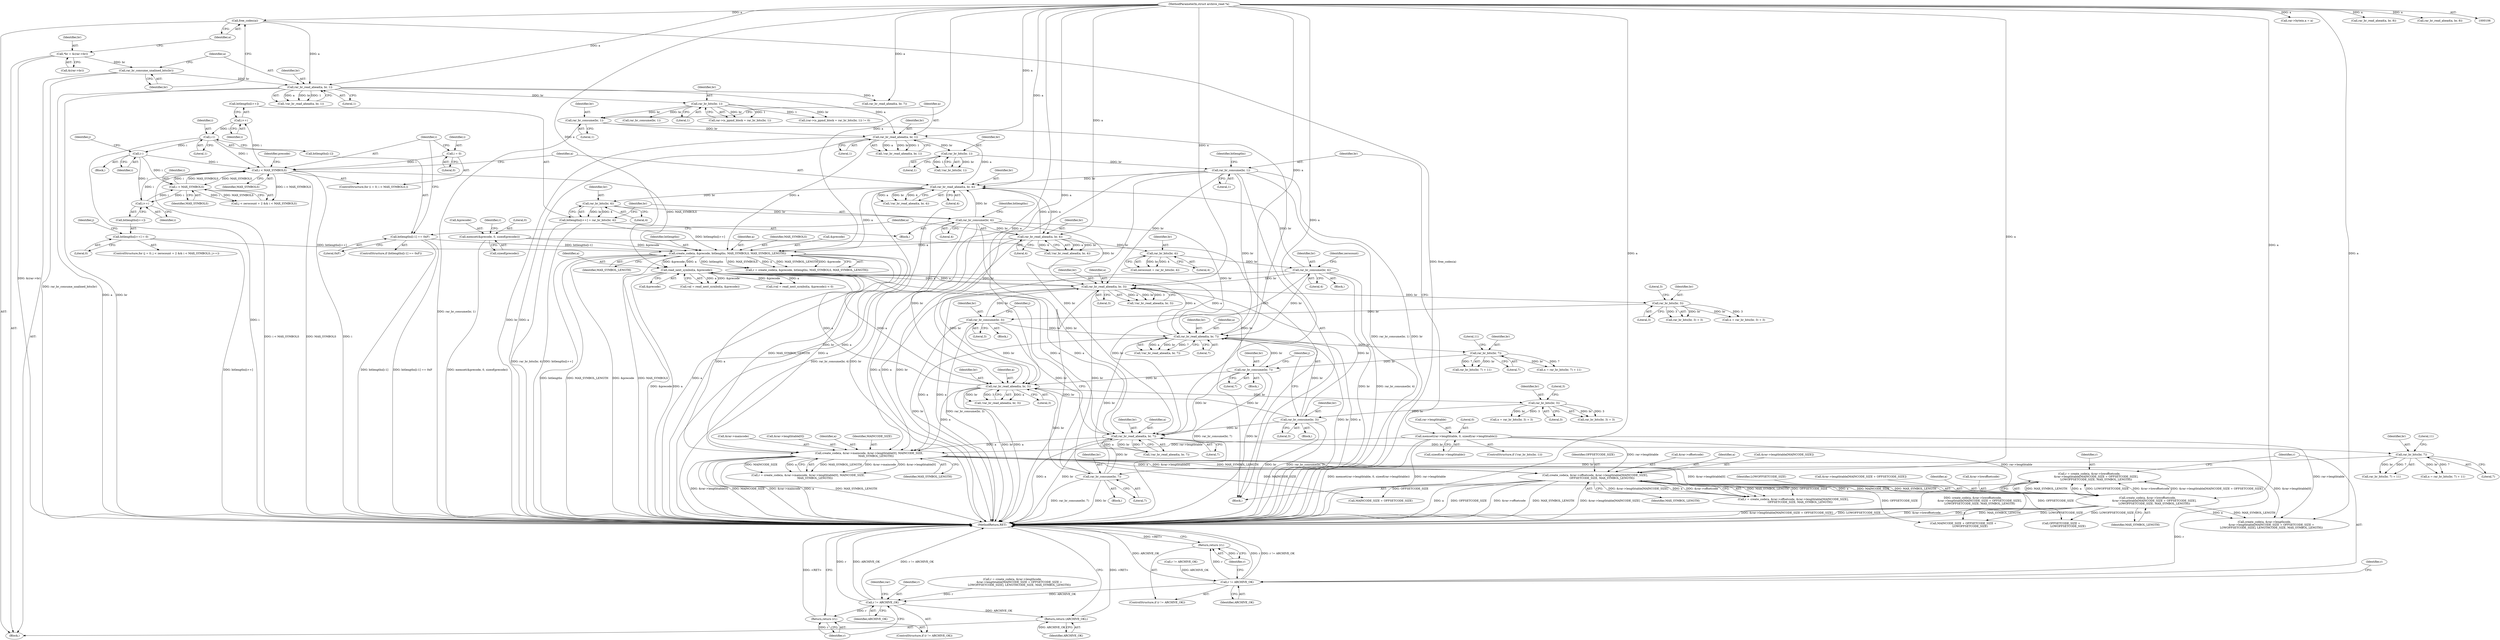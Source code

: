 digraph "0_libarchive_021efa522ad729ff0f5806c4ce53e4a6cc1daa31@API" {
"1000854" [label="(Call,r = create_code(a, &rar->lowoffsetcode,\n                &rar->lengthtable[MAINCODE_SIZE + OFFSETCODE_SIZE],\n                LOWOFFSETCODE_SIZE, MAX_SYMBOL_LENGTH))"];
"1000856" [label="(Call,create_code(a, &rar->lowoffsetcode,\n                &rar->lengthtable[MAINCODE_SIZE + OFFSETCODE_SIZE],\n                LOWOFFSETCODE_SIZE, MAX_SYMBOL_LENGTH))"];
"1000834" [label="(Call,create_code(a, &rar->offsetcode, &rar->lengthtable[MAINCODE_SIZE],\n                OFFSETCODE_SIZE, MAX_SYMBOL_LENGTH))"];
"1000812" [label="(Call,create_code(a, &rar->maincode, &rar->lengthtable[0], MAINCODE_SIZE,\n                MAX_SYMBOL_LENGTH))"];
"1000532" [label="(Call,create_code(a, &precode, bitlengths, MAX_SYMBOLS, MAX_SYMBOL_LENGTH))"];
"1000485" [label="(Call,rar_br_read_ahead(a, br, 4))"];
"1000458" [label="(Call,rar_br_read_ahead(a, br, 4))"];
"1000420" [label="(Call,rar_br_read_ahead(a, br, 1))"];
"1000142" [label="(Call,rar_br_read_ahead(a, br, 1))"];
"1000136" [label="(Call,free_codes(a))"];
"1000107" [label="(MethodParameterIn,struct archive_read *a)"];
"1000138" [label="(Call,rar_br_consume_unalined_bits(br))"];
"1000130" [label="(Call,*br = &(rar->br))"];
"1000415" [label="(Call,rar_br_consume(br, 1))"];
"1000153" [label="(Call,rar_br_bits(br, 1))"];
"1000439" [label="(Call,rar_br_consume(br, 1))"];
"1000427" [label="(Call,rar_br_bits(br, 1))"];
"1000495" [label="(Call,rar_br_consume(br, 4))"];
"1000492" [label="(Call,rar_br_bits(br, 4))"];
"1000471" [label="(Call,rar_br_consume(br, 4))"];
"1000468" [label="(Call,rar_br_bits(br, 4))"];
"1000524" [label="(Call,memset(&precode, 0, sizeof(precode)))"];
"1000463" [label="(Call,bitlengths[i++] = rar_br_bits(br, 4))"];
"1000475" [label="(Call,bitlengths[i-1] == 0xF)"];
"1000518" [label="(Call,bitlengths[i++] = 0)"];
"1000452" [label="(Call,i < MAX_SYMBOLS)"];
"1000449" [label="(Call,i = 0)"];
"1000478" [label="(Call,i-1)"];
"1000466" [label="(Call,i++)"];
"1000501" [label="(Call,i--)"];
"1000521" [label="(Call,i++)"];
"1000513" [label="(Call,i < MAX_SYMBOLS)"];
"1000729" [label="(Call,rar_br_read_ahead(a, br, 3))"];
"1000566" [label="(Call,read_next_symbol(a, &precode))"];
"1000667" [label="(Call,rar_br_read_ahead(a, br, 7))"];
"1000750" [label="(Call,rar_br_consume(br, 3))"];
"1000746" [label="(Call,rar_br_bits(br, 3))"];
"1000688" [label="(Call,rar_br_consume(br, 7))"];
"1000684" [label="(Call,rar_br_bits(br, 7))"];
"1000660" [label="(Call,rar_br_consume(br, 3))"];
"1000656" [label="(Call,rar_br_bits(br, 3))"];
"1000639" [label="(Call,rar_br_read_ahead(a, br, 3))"];
"1000778" [label="(Call,rar_br_consume(br, 7))"];
"1000774" [label="(Call,rar_br_bits(br, 7))"];
"1000757" [label="(Call,rar_br_read_ahead(a, br, 7))"];
"1000430" [label="(Call,memset(rar->lengthtable, 0, sizeof(rar->lengthtable)))"];
"1000873" [label="(Call,r != ARCHIVE_OK)"];
"1000876" [label="(Return,return (r);)"];
"1000899" [label="(Call,r != ARCHIVE_OK)"];
"1000902" [label="(Return,return (r);)"];
"1001016" [label="(Return,return (ARCHIVE_OK);)"];
"1000810" [label="(Call,r = create_code(a, &rar->maincode, &rar->lengthtable[0], MAINCODE_SIZE,\n                MAX_SYMBOL_LENGTH))"];
"1000874" [label="(Identifier,r)"];
"1000750" [label="(Call,rar_br_consume(br, 3))"];
"1000568" [label="(Call,&precode)"];
"1001017" [label="(Identifier,ARCHIVE_OK)"];
"1000482" [label="(Block,)"];
"1000435" [label="(Call,sizeof(rar->lengthtable))"];
"1000494" [label="(Literal,4)"];
"1000660" [label="(Call,rar_br_consume(br, 3))"];
"1000452" [label="(Call,i < MAX_SYMBOLS)"];
"1000500" [label="(Block,)"];
"1000756" [label="(Call,!rar_br_read_ahead(a, br, 7))"];
"1001033" [label="(MethodReturn,RET)"];
"1000728" [label="(Call,!rar_br_read_ahead(a, br, 3))"];
"1000659" [label="(Literal,3)"];
"1000481" [label="(Literal,0xF)"];
"1000163" [label="(Call,rar_br_read_ahead(a, br, 7))"];
"1000832" [label="(Call,r = create_code(a, &rar->offsetcode, &rar->lengthtable[MAINCODE_SIZE],\n                OFFSETCODE_SIZE, MAX_SYMBOL_LENGTH))"];
"1000108" [label="(Block,)"];
"1000495" [label="(Call,rar_br_consume(br, 4))"];
"1000636" [label="(Block,)"];
"1000484" [label="(Call,!rar_br_read_ahead(a, br, 4))"];
"1000524" [label="(Call,memset(&precode, 0, sizeof(precode)))"];
"1000690" [label="(Literal,7)"];
"1000486" [label="(Identifier,a)"];
"1000521" [label="(Call,i++)"];
"1000487" [label="(Identifier,br)"];
"1000507" [label="(Call,j < zerocount + 2 && i < MAX_SYMBOLS)"];
"1000900" [label="(Identifier,r)"];
"1000463" [label="(Call,bitlengths[i++] = rar_br_bits(br, 4))"];
"1000499" [label="(Identifier,zerocount)"];
"1000522" [label="(Identifier,i)"];
"1000748" [label="(Literal,3)"];
"1000873" [label="(Call,r != ARCHIVE_OK)"];
"1000814" [label="(Call,&rar->maincode)"];
"1000661" [label="(Identifier,br)"];
"1000849" [label="(Call,r != ARCHIVE_OK)"];
"1000518" [label="(Call,bitlengths[i++] = 0)"];
"1000137" [label="(Identifier,a)"];
"1000149" [label="(Call,rar->is_ppmd_block = rar_br_bits(br, 1))"];
"1000825" [label="(Identifier,MAX_SYMBOL_LENGTH)"];
"1000641" [label="(Identifier,br)"];
"1000567" [label="(Identifier,a)"];
"1000771" [label="(Call,n = rar_br_bits(br, 7) + 11)"];
"1000455" [label="(Block,)"];
"1000867" [label="(Call,MAINCODE_SIZE + OFFSETCODE_SIZE)"];
"1000877" [label="(Identifier,r)"];
"1000472" [label="(Identifier,br)"];
"1000777" [label="(Literal,11)"];
"1000132" [label="(Call,&(rar->br))"];
"1000875" [label="(Identifier,ARCHIVE_OK)"];
"1000422" [label="(Identifier,br)"];
"1000730" [label="(Identifier,a)"];
"1000760" [label="(Literal,7)"];
"1000478" [label="(Call,i-1)"];
"1000743" [label="(Call,n = rar_br_bits(br, 3) + 3)"];
"1000902" [label="(Return,return (r);)"];
"1000530" [label="(Call,r = create_code(a, &precode, bitlengths, MAX_SYMBOLS, MAX_SYMBOL_LENGTH))"];
"1000759" [label="(Identifier,br)"];
"1000450" [label="(Identifier,i)"];
"1000280" [label="(Call,rar->bytein.a = a)"];
"1000871" [label="(Identifier,MAX_SYMBOL_LENGTH)"];
"1000536" [label="(Identifier,bitlengths)"];
"1000505" [label="(Identifier,j)"];
"1000688" [label="(Call,rar_br_consume(br, 7))"];
"1000666" [label="(Call,!rar_br_read_ahead(a, br, 7))"];
"1000773" [label="(Call,rar_br_bits(br, 7) + 11)"];
"1000474" [label="(ControlStructure,if (bitlengths[i-1] == 0xF))"];
"1000834" [label="(Call,create_code(a, &rar->offsetcode, &rar->lengthtable[MAINCODE_SIZE],\n                OFFSETCODE_SIZE, MAX_SYMBOL_LENGTH))"];
"1000144" [label="(Identifier,br)"];
"1000501" [label="(Call,i--)"];
"1000846" [label="(Identifier,OFFSETCODE_SIZE)"];
"1000757" [label="(Call,rar_br_read_ahead(a, br, 7))"];
"1000758" [label="(Identifier,a)"];
"1000107" [label="(MethodParameterIn,struct archive_read *a)"];
"1000451" [label="(Literal,0)"];
"1000642" [label="(Literal,3)"];
"1001016" [label="(Return,return (ARCHIVE_OK);)"];
"1000419" [label="(Call,!rar_br_read_ahead(a, br, 1))"];
"1000638" [label="(Call,!rar_br_read_ahead(a, br, 3))"];
"1000519" [label="(Call,bitlengths[i++])"];
"1000479" [label="(Identifier,i)"];
"1000434" [label="(Literal,0)"];
"1000466" [label="(Call,i++)"];
"1000470" [label="(Literal,4)"];
"1000131" [label="(Identifier,br)"];
"1000476" [label="(Call,bitlengths[i-1])"];
"1000732" [label="(Literal,3)"];
"1000429" [label="(Literal,1)"];
"1000440" [label="(Identifier,br)"];
"1000459" [label="(Identifier,a)"];
"1000138" [label="(Call,rar_br_consume_unalined_bits(br))"];
"1000469" [label="(Identifier,br)"];
"1000473" [label="(Literal,4)"];
"1000818" [label="(Call,&rar->lengthtable[0])"];
"1000538" [label="(Identifier,MAX_SYMBOL_LENGTH)"];
"1000533" [label="(Identifier,a)"];
"1000143" [label="(Identifier,a)"];
"1000490" [label="(Call,zerocount = rar_br_bits(br, 4))"];
"1000901" [label="(Identifier,ARCHIVE_OK)"];
"1000130" [label="(Call,*br = &(rar->br))"];
"1000813" [label="(Identifier,a)"];
"1000774" [label="(Call,rar_br_bits(br, 7))"];
"1000430" [label="(Call,memset(rar->lengthtable, 0, sizeof(rar->lengthtable)))"];
"1000836" [label="(Call,&rar->offsetcode)"];
"1000475" [label="(Call,bitlengths[i-1] == 0xF)"];
"1000526" [label="(Identifier,precode)"];
"1000141" [label="(Call,!rar_br_read_ahead(a, br, 1))"];
"1000460" [label="(Identifier,br)"];
"1000779" [label="(Identifier,br)"];
"1000532" [label="(Call,create_code(a, &precode, bitlengths, MAX_SYMBOLS, MAX_SYMBOL_LENGTH))"];
"1000441" [label="(Literal,1)"];
"1000689" [label="(Identifier,br)"];
"1000879" [label="(Identifier,r)"];
"1000139" [label="(Identifier,br)"];
"1000749" [label="(Literal,3)"];
"1000880" [label="(Call,create_code(a, &rar->lengthcode,\n                &rar->lengthtable[MAINCODE_SIZE + OFFSETCODE_SIZE +\n                LOWOFFSETCODE_SIZE], LENGTHCODE_SIZE, MAX_SYMBOL_LENGTH))"];
"1000686" [label="(Literal,7)"];
"1000183" [label="(Call,rar_br_read_ahead(a, br, 8))"];
"1000898" [label="(ControlStructure,if (r != ARCHIVE_OK))"];
"1000414" [label="(Block,)"];
"1000847" [label="(Identifier,MAX_SYMBOL_LENGTH)"];
"1000683" [label="(Call,rar_br_bits(br, 7) + 11)"];
"1000563" [label="(Call,(val = read_next_symbol(a, &precode)) < 0)"];
"1000148" [label="(Call,(rar->is_ppmd_block = rar_br_bits(br, 1)) != 0)"];
"1000662" [label="(Literal,3)"];
"1000693" [label="(Identifier,j)"];
"1000658" [label="(Literal,3)"];
"1000493" [label="(Identifier,br)"];
"1000775" [label="(Identifier,br)"];
"1000891" [label="(Call,MAINCODE_SIZE + OFFSETCODE_SIZE +\n                LOWOFFSETCODE_SIZE)"];
"1000457" [label="(Call,!rar_br_read_ahead(a, br, 4))"];
"1000458" [label="(Call,rar_br_read_ahead(a, br, 4))"];
"1000444" [label="(Identifier,bitlengths)"];
"1000480" [label="(Literal,1)"];
"1000856" [label="(Call,create_code(a, &rar->lowoffsetcode,\n                &rar->lengthtable[MAINCODE_SIZE + OFFSETCODE_SIZE],\n                LOWOFFSETCODE_SIZE, MAX_SYMBOL_LENGTH))"];
"1000158" [label="(Call,rar_br_consume(br, 1))"];
"1000751" [label="(Identifier,br)"];
"1000426" [label="(Call,!rar_br_bits(br, 1))"];
"1000862" [label="(Call,&rar->lengthtable[MAINCODE_SIZE + OFFSETCODE_SIZE])"];
"1000154" [label="(Identifier,br)"];
"1000745" [label="(Call,rar_br_bits(br, 3) + 3)"];
"1000657" [label="(Identifier,br)"];
"1000776" [label="(Literal,7)"];
"1000731" [label="(Identifier,br)"];
"1000824" [label="(Identifier,MAINCODE_SIZE)"];
"1000566" [label="(Call,read_next_symbol(a, &precode))"];
"1000664" [label="(Block,)"];
"1000656" [label="(Call,rar_br_bits(br, 3))"];
"1000668" [label="(Identifier,a)"];
"1000453" [label="(Identifier,i)"];
"1000454" [label="(Identifier,MAX_SYMBOLS)"];
"1000537" [label="(Identifier,MAX_SYMBOLS)"];
"1000523" [label="(Literal,0)"];
"1000640" [label="(Identifier,a)"];
"1000492" [label="(Call,rar_br_bits(br, 4))"];
"1000899" [label="(Call,r != ARCHIVE_OK)"];
"1000153" [label="(Call,rar_br_bits(br, 1))"];
"1000778" [label="(Call,rar_br_consume(br, 7))"];
"1000893" [label="(Call,OFFSETCODE_SIZE +\n                LOWOFFSETCODE_SIZE)"];
"1000423" [label="(Literal,1)"];
"1000417" [label="(Literal,1)"];
"1000420" [label="(Call,rar_br_read_ahead(a, br, 1))"];
"1000155" [label="(Literal,1)"];
"1000876" [label="(Return,return (r);)"];
"1000431" [label="(Call,rar->lengthtable)"];
"1000681" [label="(Call,n = rar_br_bits(br, 7) + 11)"];
"1000497" [label="(Literal,4)"];
"1000878" [label="(Call,r = create_code(a, &rar->lengthcode,\n                &rar->lengthtable[MAINCODE_SIZE + OFFSETCODE_SIZE +\n                LOWOFFSETCODE_SIZE], LENGTHCODE_SIZE, MAX_SYMBOL_LENGTH))"];
"1000639" [label="(Call,rar_br_read_ahead(a, br, 3))"];
"1000857" [label="(Identifier,a)"];
"1000855" [label="(Identifier,r)"];
"1000729" [label="(Call,rar_br_read_ahead(a, br, 3))"];
"1000746" [label="(Call,rar_br_bits(br, 3))"];
"1000531" [label="(Identifier,r)"];
"1000653" [label="(Call,n = rar_br_bits(br, 3) + 3)"];
"1000655" [label="(Call,rar_br_bits(br, 3) + 3)"];
"1000428" [label="(Identifier,br)"];
"1000726" [label="(Block,)"];
"1000835" [label="(Identifier,a)"];
"1000525" [label="(Call,&precode)"];
"1000747" [label="(Identifier,br)"];
"1000685" [label="(Identifier,br)"];
"1000513" [label="(Call,i < MAX_SYMBOLS)"];
"1000415" [label="(Call,rar_br_consume(br, 1))"];
"1000485" [label="(Call,rar_br_read_ahead(a, br, 4))"];
"1000854" [label="(Call,r = create_code(a, &rar->lowoffsetcode,\n                &rar->lengthtable[MAINCODE_SIZE + OFFSETCODE_SIZE],\n                LOWOFFSETCODE_SIZE, MAX_SYMBOL_LENGTH))"];
"1000687" [label="(Literal,11)"];
"1000448" [label="(ControlStructure,for (i = 0; i < MAX_SYMBOLS;))"];
"1000488" [label="(Literal,4)"];
"1000496" [label="(Identifier,br)"];
"1000464" [label="(Call,bitlengths[i++])"];
"1000527" [label="(Literal,0)"];
"1000471" [label="(Call,rar_br_consume(br, 4))"];
"1000754" [label="(Block,)"];
"1000514" [label="(Identifier,i)"];
"1000502" [label="(Identifier,i)"];
"1000517" [label="(Identifier,j)"];
"1000564" [label="(Call,val = read_next_symbol(a, &precode))"];
"1000667" [label="(Call,rar_br_read_ahead(a, br, 7))"];
"1000684" [label="(Call,rar_br_bits(br, 7))"];
"1000461" [label="(Literal,4)"];
"1000752" [label="(Literal,3)"];
"1000427" [label="(Call,rar_br_bits(br, 1))"];
"1000468" [label="(Call,rar_br_bits(br, 4))"];
"1000209" [label="(Call,rar_br_read_ahead(a, br, 8))"];
"1000780" [label="(Literal,7)"];
"1000425" [label="(ControlStructure,if (!rar_br_bits(br, 1)))"];
"1000908" [label="(Identifier,rar)"];
"1000858" [label="(Call,&rar->lowoffsetcode)"];
"1000136" [label="(Call,free_codes(a))"];
"1000503" [label="(ControlStructure,for (j = 0; j < zerocount + 2 && i < MAX_SYMBOLS; j++))"];
"1000477" [label="(Identifier,bitlengths)"];
"1000670" [label="(Literal,7)"];
"1000840" [label="(Call,&rar->lengthtable[MAINCODE_SIZE])"];
"1000449" [label="(Call,i = 0)"];
"1000467" [label="(Identifier,i)"];
"1000416" [label="(Identifier,br)"];
"1000142" [label="(Call,rar_br_read_ahead(a, br, 1))"];
"1000872" [label="(ControlStructure,if (r != ARCHIVE_OK))"];
"1000669" [label="(Identifier,br)"];
"1000439" [label="(Call,rar_br_consume(br, 1))"];
"1000515" [label="(Identifier,MAX_SYMBOLS)"];
"1000783" [label="(Identifier,j)"];
"1000812" [label="(Call,create_code(a, &rar->maincode, &rar->lengthtable[0], MAINCODE_SIZE,\n                MAX_SYMBOL_LENGTH))"];
"1000421" [label="(Identifier,a)"];
"1000528" [label="(Call,sizeof(precode))"];
"1000534" [label="(Call,&precode)"];
"1000870" [label="(Identifier,LOWOFFSETCODE_SIZE)"];
"1000903" [label="(Identifier,r)"];
"1000145" [label="(Literal,1)"];
"1000854" -> "1000414"  [label="AST: "];
"1000854" -> "1000856"  [label="CFG: "];
"1000855" -> "1000854"  [label="AST: "];
"1000856" -> "1000854"  [label="AST: "];
"1000874" -> "1000854"  [label="CFG: "];
"1000854" -> "1001033"  [label="DDG: create_code(a, &rar->lowoffsetcode,\n                &rar->lengthtable[MAINCODE_SIZE + OFFSETCODE_SIZE],\n                LOWOFFSETCODE_SIZE, MAX_SYMBOL_LENGTH)"];
"1000856" -> "1000854"  [label="DDG: MAX_SYMBOL_LENGTH"];
"1000856" -> "1000854"  [label="DDG: a"];
"1000856" -> "1000854"  [label="DDG: LOWOFFSETCODE_SIZE"];
"1000856" -> "1000854"  [label="DDG: &rar->lowoffsetcode"];
"1000856" -> "1000854"  [label="DDG: &rar->lengthtable[MAINCODE_SIZE + OFFSETCODE_SIZE]"];
"1000854" -> "1000873"  [label="DDG: r"];
"1000856" -> "1000871"  [label="CFG: "];
"1000857" -> "1000856"  [label="AST: "];
"1000858" -> "1000856"  [label="AST: "];
"1000862" -> "1000856"  [label="AST: "];
"1000870" -> "1000856"  [label="AST: "];
"1000871" -> "1000856"  [label="AST: "];
"1000856" -> "1001033"  [label="DDG: &rar->lowoffsetcode"];
"1000856" -> "1001033"  [label="DDG: a"];
"1000856" -> "1001033"  [label="DDG: LOWOFFSETCODE_SIZE"];
"1000856" -> "1001033"  [label="DDG: MAX_SYMBOL_LENGTH"];
"1000856" -> "1001033"  [label="DDG: &rar->lengthtable[MAINCODE_SIZE + OFFSETCODE_SIZE]"];
"1000834" -> "1000856"  [label="DDG: a"];
"1000834" -> "1000856"  [label="DDG: MAX_SYMBOL_LENGTH"];
"1000107" -> "1000856"  [label="DDG: a"];
"1000812" -> "1000856"  [label="DDG: &rar->lengthtable[0]"];
"1000430" -> "1000856"  [label="DDG: rar->lengthtable"];
"1000856" -> "1000880"  [label="DDG: a"];
"1000856" -> "1000880"  [label="DDG: MAX_SYMBOL_LENGTH"];
"1000856" -> "1000891"  [label="DDG: LOWOFFSETCODE_SIZE"];
"1000856" -> "1000893"  [label="DDG: LOWOFFSETCODE_SIZE"];
"1000834" -> "1000832"  [label="AST: "];
"1000834" -> "1000847"  [label="CFG: "];
"1000835" -> "1000834"  [label="AST: "];
"1000836" -> "1000834"  [label="AST: "];
"1000840" -> "1000834"  [label="AST: "];
"1000846" -> "1000834"  [label="AST: "];
"1000847" -> "1000834"  [label="AST: "];
"1000832" -> "1000834"  [label="CFG: "];
"1000834" -> "1001033"  [label="DDG: a"];
"1000834" -> "1001033"  [label="DDG: OFFSETCODE_SIZE"];
"1000834" -> "1001033"  [label="DDG: &rar->offsetcode"];
"1000834" -> "1001033"  [label="DDG: MAX_SYMBOL_LENGTH"];
"1000834" -> "1001033"  [label="DDG: &rar->lengthtable[MAINCODE_SIZE]"];
"1000834" -> "1000832"  [label="DDG: MAX_SYMBOL_LENGTH"];
"1000834" -> "1000832"  [label="DDG: OFFSETCODE_SIZE"];
"1000834" -> "1000832"  [label="DDG: &rar->lengthtable[MAINCODE_SIZE]"];
"1000834" -> "1000832"  [label="DDG: a"];
"1000834" -> "1000832"  [label="DDG: &rar->offsetcode"];
"1000812" -> "1000834"  [label="DDG: a"];
"1000812" -> "1000834"  [label="DDG: &rar->lengthtable[0]"];
"1000812" -> "1000834"  [label="DDG: MAX_SYMBOL_LENGTH"];
"1000107" -> "1000834"  [label="DDG: a"];
"1000430" -> "1000834"  [label="DDG: rar->lengthtable"];
"1000834" -> "1000867"  [label="DDG: OFFSETCODE_SIZE"];
"1000834" -> "1000891"  [label="DDG: OFFSETCODE_SIZE"];
"1000834" -> "1000893"  [label="DDG: OFFSETCODE_SIZE"];
"1000812" -> "1000810"  [label="AST: "];
"1000812" -> "1000825"  [label="CFG: "];
"1000813" -> "1000812"  [label="AST: "];
"1000814" -> "1000812"  [label="AST: "];
"1000818" -> "1000812"  [label="AST: "];
"1000824" -> "1000812"  [label="AST: "];
"1000825" -> "1000812"  [label="AST: "];
"1000810" -> "1000812"  [label="CFG: "];
"1000812" -> "1001033"  [label="DDG: &rar->lengthtable[0]"];
"1000812" -> "1001033"  [label="DDG: MAINCODE_SIZE"];
"1000812" -> "1001033"  [label="DDG: &rar->maincode"];
"1000812" -> "1001033"  [label="DDG: a"];
"1000812" -> "1001033"  [label="DDG: MAX_SYMBOL_LENGTH"];
"1000812" -> "1000810"  [label="DDG: MAX_SYMBOL_LENGTH"];
"1000812" -> "1000810"  [label="DDG: &rar->maincode"];
"1000812" -> "1000810"  [label="DDG: &rar->lengthtable[0]"];
"1000812" -> "1000810"  [label="DDG: MAINCODE_SIZE"];
"1000812" -> "1000810"  [label="DDG: a"];
"1000532" -> "1000812"  [label="DDG: a"];
"1000532" -> "1000812"  [label="DDG: MAX_SYMBOL_LENGTH"];
"1000729" -> "1000812"  [label="DDG: a"];
"1000667" -> "1000812"  [label="DDG: a"];
"1000566" -> "1000812"  [label="DDG: a"];
"1000757" -> "1000812"  [label="DDG: a"];
"1000639" -> "1000812"  [label="DDG: a"];
"1000107" -> "1000812"  [label="DDG: a"];
"1000430" -> "1000812"  [label="DDG: rar->lengthtable"];
"1000812" -> "1000867"  [label="DDG: MAINCODE_SIZE"];
"1000812" -> "1000880"  [label="DDG: &rar->lengthtable[0]"];
"1000812" -> "1000891"  [label="DDG: MAINCODE_SIZE"];
"1000532" -> "1000530"  [label="AST: "];
"1000532" -> "1000538"  [label="CFG: "];
"1000533" -> "1000532"  [label="AST: "];
"1000534" -> "1000532"  [label="AST: "];
"1000536" -> "1000532"  [label="AST: "];
"1000537" -> "1000532"  [label="AST: "];
"1000538" -> "1000532"  [label="AST: "];
"1000530" -> "1000532"  [label="CFG: "];
"1000532" -> "1001033"  [label="DDG: a"];
"1000532" -> "1001033"  [label="DDG: bitlengths"];
"1000532" -> "1001033"  [label="DDG: &precode"];
"1000532" -> "1001033"  [label="DDG: MAX_SYMBOL_LENGTH"];
"1000532" -> "1001033"  [label="DDG: MAX_SYMBOLS"];
"1000532" -> "1000530"  [label="DDG: bitlengths"];
"1000532" -> "1000530"  [label="DDG: MAX_SYMBOLS"];
"1000532" -> "1000530"  [label="DDG: a"];
"1000532" -> "1000530"  [label="DDG: MAX_SYMBOL_LENGTH"];
"1000532" -> "1000530"  [label="DDG: &precode"];
"1000485" -> "1000532"  [label="DDG: a"];
"1000458" -> "1000532"  [label="DDG: a"];
"1000420" -> "1000532"  [label="DDG: a"];
"1000107" -> "1000532"  [label="DDG: a"];
"1000524" -> "1000532"  [label="DDG: &precode"];
"1000463" -> "1000532"  [label="DDG: bitlengths[i++]"];
"1000475" -> "1000532"  [label="DDG: bitlengths[i-1]"];
"1000518" -> "1000532"  [label="DDG: bitlengths[i++]"];
"1000452" -> "1000532"  [label="DDG: MAX_SYMBOLS"];
"1000532" -> "1000566"  [label="DDG: a"];
"1000532" -> "1000566"  [label="DDG: &precode"];
"1000485" -> "1000484"  [label="AST: "];
"1000485" -> "1000488"  [label="CFG: "];
"1000486" -> "1000485"  [label="AST: "];
"1000487" -> "1000485"  [label="AST: "];
"1000488" -> "1000485"  [label="AST: "];
"1000484" -> "1000485"  [label="CFG: "];
"1000485" -> "1001033"  [label="DDG: a"];
"1000485" -> "1001033"  [label="DDG: br"];
"1000485" -> "1000458"  [label="DDG: a"];
"1000485" -> "1000484"  [label="DDG: a"];
"1000485" -> "1000484"  [label="DDG: br"];
"1000485" -> "1000484"  [label="DDG: 4"];
"1000458" -> "1000485"  [label="DDG: a"];
"1000107" -> "1000485"  [label="DDG: a"];
"1000471" -> "1000485"  [label="DDG: br"];
"1000485" -> "1000492"  [label="DDG: br"];
"1000458" -> "1000457"  [label="AST: "];
"1000458" -> "1000461"  [label="CFG: "];
"1000459" -> "1000458"  [label="AST: "];
"1000460" -> "1000458"  [label="AST: "];
"1000461" -> "1000458"  [label="AST: "];
"1000457" -> "1000458"  [label="CFG: "];
"1000458" -> "1001033"  [label="DDG: br"];
"1000458" -> "1001033"  [label="DDG: a"];
"1000458" -> "1000457"  [label="DDG: a"];
"1000458" -> "1000457"  [label="DDG: br"];
"1000458" -> "1000457"  [label="DDG: 4"];
"1000420" -> "1000458"  [label="DDG: a"];
"1000107" -> "1000458"  [label="DDG: a"];
"1000439" -> "1000458"  [label="DDG: br"];
"1000495" -> "1000458"  [label="DDG: br"];
"1000471" -> "1000458"  [label="DDG: br"];
"1000458" -> "1000468"  [label="DDG: br"];
"1000420" -> "1000419"  [label="AST: "];
"1000420" -> "1000423"  [label="CFG: "];
"1000421" -> "1000420"  [label="AST: "];
"1000422" -> "1000420"  [label="AST: "];
"1000423" -> "1000420"  [label="AST: "];
"1000419" -> "1000420"  [label="CFG: "];
"1000420" -> "1001033"  [label="DDG: br"];
"1000420" -> "1001033"  [label="DDG: a"];
"1000420" -> "1000419"  [label="DDG: a"];
"1000420" -> "1000419"  [label="DDG: br"];
"1000420" -> "1000419"  [label="DDG: 1"];
"1000142" -> "1000420"  [label="DDG: a"];
"1000107" -> "1000420"  [label="DDG: a"];
"1000415" -> "1000420"  [label="DDG: br"];
"1000420" -> "1000427"  [label="DDG: br"];
"1000142" -> "1000141"  [label="AST: "];
"1000142" -> "1000145"  [label="CFG: "];
"1000143" -> "1000142"  [label="AST: "];
"1000144" -> "1000142"  [label="AST: "];
"1000145" -> "1000142"  [label="AST: "];
"1000141" -> "1000142"  [label="CFG: "];
"1000142" -> "1001033"  [label="DDG: br"];
"1000142" -> "1001033"  [label="DDG: a"];
"1000142" -> "1000141"  [label="DDG: a"];
"1000142" -> "1000141"  [label="DDG: br"];
"1000142" -> "1000141"  [label="DDG: 1"];
"1000136" -> "1000142"  [label="DDG: a"];
"1000107" -> "1000142"  [label="DDG: a"];
"1000138" -> "1000142"  [label="DDG: br"];
"1000142" -> "1000153"  [label="DDG: br"];
"1000142" -> "1000163"  [label="DDG: a"];
"1000136" -> "1000108"  [label="AST: "];
"1000136" -> "1000137"  [label="CFG: "];
"1000137" -> "1000136"  [label="AST: "];
"1000139" -> "1000136"  [label="CFG: "];
"1000136" -> "1001033"  [label="DDG: free_codes(a)"];
"1000107" -> "1000136"  [label="DDG: a"];
"1000107" -> "1000106"  [label="AST: "];
"1000107" -> "1001033"  [label="DDG: a"];
"1000107" -> "1000163"  [label="DDG: a"];
"1000107" -> "1000183"  [label="DDG: a"];
"1000107" -> "1000209"  [label="DDG: a"];
"1000107" -> "1000280"  [label="DDG: a"];
"1000107" -> "1000566"  [label="DDG: a"];
"1000107" -> "1000639"  [label="DDG: a"];
"1000107" -> "1000667"  [label="DDG: a"];
"1000107" -> "1000729"  [label="DDG: a"];
"1000107" -> "1000757"  [label="DDG: a"];
"1000107" -> "1000880"  [label="DDG: a"];
"1000138" -> "1000108"  [label="AST: "];
"1000138" -> "1000139"  [label="CFG: "];
"1000139" -> "1000138"  [label="AST: "];
"1000143" -> "1000138"  [label="CFG: "];
"1000138" -> "1001033"  [label="DDG: rar_br_consume_unalined_bits(br)"];
"1000130" -> "1000138"  [label="DDG: br"];
"1000130" -> "1000108"  [label="AST: "];
"1000130" -> "1000132"  [label="CFG: "];
"1000131" -> "1000130"  [label="AST: "];
"1000132" -> "1000130"  [label="AST: "];
"1000137" -> "1000130"  [label="CFG: "];
"1000130" -> "1001033"  [label="DDG: &(rar->br)"];
"1000415" -> "1000414"  [label="AST: "];
"1000415" -> "1000417"  [label="CFG: "];
"1000416" -> "1000415"  [label="AST: "];
"1000417" -> "1000415"  [label="AST: "];
"1000421" -> "1000415"  [label="CFG: "];
"1000415" -> "1001033"  [label="DDG: rar_br_consume(br, 1)"];
"1000153" -> "1000415"  [label="DDG: br"];
"1000153" -> "1000149"  [label="AST: "];
"1000153" -> "1000155"  [label="CFG: "];
"1000154" -> "1000153"  [label="AST: "];
"1000155" -> "1000153"  [label="AST: "];
"1000149" -> "1000153"  [label="CFG: "];
"1000153" -> "1000148"  [label="DDG: br"];
"1000153" -> "1000148"  [label="DDG: 1"];
"1000153" -> "1000149"  [label="DDG: br"];
"1000153" -> "1000149"  [label="DDG: 1"];
"1000153" -> "1000158"  [label="DDG: br"];
"1000439" -> "1000414"  [label="AST: "];
"1000439" -> "1000441"  [label="CFG: "];
"1000440" -> "1000439"  [label="AST: "];
"1000441" -> "1000439"  [label="AST: "];
"1000444" -> "1000439"  [label="CFG: "];
"1000439" -> "1001033"  [label="DDG: br"];
"1000439" -> "1001033"  [label="DDG: rar_br_consume(br, 1)"];
"1000427" -> "1000439"  [label="DDG: br"];
"1000439" -> "1000639"  [label="DDG: br"];
"1000439" -> "1000667"  [label="DDG: br"];
"1000439" -> "1000729"  [label="DDG: br"];
"1000439" -> "1000757"  [label="DDG: br"];
"1000427" -> "1000426"  [label="AST: "];
"1000427" -> "1000429"  [label="CFG: "];
"1000428" -> "1000427"  [label="AST: "];
"1000429" -> "1000427"  [label="AST: "];
"1000426" -> "1000427"  [label="CFG: "];
"1000427" -> "1000426"  [label="DDG: br"];
"1000427" -> "1000426"  [label="DDG: 1"];
"1000495" -> "1000482"  [label="AST: "];
"1000495" -> "1000497"  [label="CFG: "];
"1000496" -> "1000495"  [label="AST: "];
"1000497" -> "1000495"  [label="AST: "];
"1000499" -> "1000495"  [label="CFG: "];
"1000495" -> "1001033"  [label="DDG: br"];
"1000495" -> "1001033"  [label="DDG: rar_br_consume(br, 4)"];
"1000492" -> "1000495"  [label="DDG: br"];
"1000495" -> "1000639"  [label="DDG: br"];
"1000495" -> "1000667"  [label="DDG: br"];
"1000495" -> "1000729"  [label="DDG: br"];
"1000495" -> "1000757"  [label="DDG: br"];
"1000492" -> "1000490"  [label="AST: "];
"1000492" -> "1000494"  [label="CFG: "];
"1000493" -> "1000492"  [label="AST: "];
"1000494" -> "1000492"  [label="AST: "];
"1000490" -> "1000492"  [label="CFG: "];
"1000492" -> "1000490"  [label="DDG: br"];
"1000492" -> "1000490"  [label="DDG: 4"];
"1000471" -> "1000455"  [label="AST: "];
"1000471" -> "1000473"  [label="CFG: "];
"1000472" -> "1000471"  [label="AST: "];
"1000473" -> "1000471"  [label="AST: "];
"1000477" -> "1000471"  [label="CFG: "];
"1000471" -> "1001033"  [label="DDG: br"];
"1000471" -> "1001033"  [label="DDG: rar_br_consume(br, 4)"];
"1000468" -> "1000471"  [label="DDG: br"];
"1000471" -> "1000639"  [label="DDG: br"];
"1000471" -> "1000667"  [label="DDG: br"];
"1000471" -> "1000729"  [label="DDG: br"];
"1000471" -> "1000757"  [label="DDG: br"];
"1000468" -> "1000463"  [label="AST: "];
"1000468" -> "1000470"  [label="CFG: "];
"1000469" -> "1000468"  [label="AST: "];
"1000470" -> "1000468"  [label="AST: "];
"1000463" -> "1000468"  [label="CFG: "];
"1000468" -> "1000463"  [label="DDG: br"];
"1000468" -> "1000463"  [label="DDG: 4"];
"1000524" -> "1000414"  [label="AST: "];
"1000524" -> "1000528"  [label="CFG: "];
"1000525" -> "1000524"  [label="AST: "];
"1000527" -> "1000524"  [label="AST: "];
"1000528" -> "1000524"  [label="AST: "];
"1000531" -> "1000524"  [label="CFG: "];
"1000524" -> "1001033"  [label="DDG: memset(&precode, 0, sizeof(precode))"];
"1000463" -> "1000455"  [label="AST: "];
"1000464" -> "1000463"  [label="AST: "];
"1000472" -> "1000463"  [label="CFG: "];
"1000463" -> "1001033"  [label="DDG: rar_br_bits(br, 4)"];
"1000463" -> "1001033"  [label="DDG: bitlengths[i++]"];
"1000475" -> "1000474"  [label="AST: "];
"1000475" -> "1000481"  [label="CFG: "];
"1000476" -> "1000475"  [label="AST: "];
"1000481" -> "1000475"  [label="AST: "];
"1000453" -> "1000475"  [label="CFG: "];
"1000486" -> "1000475"  [label="CFG: "];
"1000475" -> "1001033"  [label="DDG: bitlengths[i-1]"];
"1000475" -> "1001033"  [label="DDG: bitlengths[i-1] == 0xF"];
"1000518" -> "1000503"  [label="AST: "];
"1000518" -> "1000523"  [label="CFG: "];
"1000519" -> "1000518"  [label="AST: "];
"1000523" -> "1000518"  [label="AST: "];
"1000517" -> "1000518"  [label="CFG: "];
"1000518" -> "1001033"  [label="DDG: bitlengths[i++]"];
"1000452" -> "1000448"  [label="AST: "];
"1000452" -> "1000454"  [label="CFG: "];
"1000453" -> "1000452"  [label="AST: "];
"1000454" -> "1000452"  [label="AST: "];
"1000459" -> "1000452"  [label="CFG: "];
"1000526" -> "1000452"  [label="CFG: "];
"1000452" -> "1001033"  [label="DDG: i < MAX_SYMBOLS"];
"1000452" -> "1001033"  [label="DDG: i"];
"1000452" -> "1001033"  [label="DDG: MAX_SYMBOLS"];
"1000449" -> "1000452"  [label="DDG: i"];
"1000478" -> "1000452"  [label="DDG: i"];
"1000501" -> "1000452"  [label="DDG: i"];
"1000521" -> "1000452"  [label="DDG: i"];
"1000513" -> "1000452"  [label="DDG: i"];
"1000513" -> "1000452"  [label="DDG: MAX_SYMBOLS"];
"1000452" -> "1000466"  [label="DDG: i"];
"1000452" -> "1000507"  [label="DDG: i < MAX_SYMBOLS"];
"1000452" -> "1000513"  [label="DDG: MAX_SYMBOLS"];
"1000449" -> "1000448"  [label="AST: "];
"1000449" -> "1000451"  [label="CFG: "];
"1000450" -> "1000449"  [label="AST: "];
"1000451" -> "1000449"  [label="AST: "];
"1000453" -> "1000449"  [label="CFG: "];
"1000478" -> "1000476"  [label="AST: "];
"1000478" -> "1000480"  [label="CFG: "];
"1000479" -> "1000478"  [label="AST: "];
"1000480" -> "1000478"  [label="AST: "];
"1000476" -> "1000478"  [label="CFG: "];
"1000478" -> "1001033"  [label="DDG: i"];
"1000466" -> "1000478"  [label="DDG: i"];
"1000478" -> "1000501"  [label="DDG: i"];
"1000466" -> "1000464"  [label="AST: "];
"1000466" -> "1000467"  [label="CFG: "];
"1000467" -> "1000466"  [label="AST: "];
"1000464" -> "1000466"  [label="CFG: "];
"1000501" -> "1000500"  [label="AST: "];
"1000501" -> "1000502"  [label="CFG: "];
"1000502" -> "1000501"  [label="AST: "];
"1000505" -> "1000501"  [label="CFG: "];
"1000501" -> "1000513"  [label="DDG: i"];
"1000501" -> "1000521"  [label="DDG: i"];
"1000521" -> "1000519"  [label="AST: "];
"1000521" -> "1000522"  [label="CFG: "];
"1000522" -> "1000521"  [label="AST: "];
"1000519" -> "1000521"  [label="CFG: "];
"1000521" -> "1000513"  [label="DDG: i"];
"1000513" -> "1000521"  [label="DDG: i"];
"1000513" -> "1000507"  [label="AST: "];
"1000513" -> "1000515"  [label="CFG: "];
"1000514" -> "1000513"  [label="AST: "];
"1000515" -> "1000513"  [label="AST: "];
"1000507" -> "1000513"  [label="CFG: "];
"1000513" -> "1000507"  [label="DDG: i"];
"1000513" -> "1000507"  [label="DDG: MAX_SYMBOLS"];
"1000729" -> "1000728"  [label="AST: "];
"1000729" -> "1000732"  [label="CFG: "];
"1000730" -> "1000729"  [label="AST: "];
"1000731" -> "1000729"  [label="AST: "];
"1000732" -> "1000729"  [label="AST: "];
"1000728" -> "1000729"  [label="CFG: "];
"1000729" -> "1001033"  [label="DDG: a"];
"1000729" -> "1001033"  [label="DDG: br"];
"1000729" -> "1000566"  [label="DDG: a"];
"1000729" -> "1000728"  [label="DDG: a"];
"1000729" -> "1000728"  [label="DDG: br"];
"1000729" -> "1000728"  [label="DDG: 3"];
"1000566" -> "1000729"  [label="DDG: a"];
"1000750" -> "1000729"  [label="DDG: br"];
"1000688" -> "1000729"  [label="DDG: br"];
"1000660" -> "1000729"  [label="DDG: br"];
"1000778" -> "1000729"  [label="DDG: br"];
"1000729" -> "1000746"  [label="DDG: br"];
"1000566" -> "1000564"  [label="AST: "];
"1000566" -> "1000568"  [label="CFG: "];
"1000567" -> "1000566"  [label="AST: "];
"1000568" -> "1000566"  [label="AST: "];
"1000564" -> "1000566"  [label="CFG: "];
"1000566" -> "1001033"  [label="DDG: &precode"];
"1000566" -> "1001033"  [label="DDG: a"];
"1000566" -> "1000563"  [label="DDG: a"];
"1000566" -> "1000563"  [label="DDG: &precode"];
"1000566" -> "1000564"  [label="DDG: a"];
"1000566" -> "1000564"  [label="DDG: &precode"];
"1000667" -> "1000566"  [label="DDG: a"];
"1000757" -> "1000566"  [label="DDG: a"];
"1000639" -> "1000566"  [label="DDG: a"];
"1000566" -> "1000639"  [label="DDG: a"];
"1000566" -> "1000667"  [label="DDG: a"];
"1000566" -> "1000757"  [label="DDG: a"];
"1000667" -> "1000666"  [label="AST: "];
"1000667" -> "1000670"  [label="CFG: "];
"1000668" -> "1000667"  [label="AST: "];
"1000669" -> "1000667"  [label="AST: "];
"1000670" -> "1000667"  [label="AST: "];
"1000666" -> "1000667"  [label="CFG: "];
"1000667" -> "1001033"  [label="DDG: a"];
"1000667" -> "1001033"  [label="DDG: br"];
"1000667" -> "1000666"  [label="DDG: a"];
"1000667" -> "1000666"  [label="DDG: br"];
"1000667" -> "1000666"  [label="DDG: 7"];
"1000750" -> "1000667"  [label="DDG: br"];
"1000688" -> "1000667"  [label="DDG: br"];
"1000660" -> "1000667"  [label="DDG: br"];
"1000778" -> "1000667"  [label="DDG: br"];
"1000667" -> "1000684"  [label="DDG: br"];
"1000750" -> "1000726"  [label="AST: "];
"1000750" -> "1000752"  [label="CFG: "];
"1000751" -> "1000750"  [label="AST: "];
"1000752" -> "1000750"  [label="AST: "];
"1000783" -> "1000750"  [label="CFG: "];
"1000750" -> "1001033"  [label="DDG: br"];
"1000750" -> "1001033"  [label="DDG: rar_br_consume(br, 3)"];
"1000750" -> "1000639"  [label="DDG: br"];
"1000746" -> "1000750"  [label="DDG: br"];
"1000750" -> "1000757"  [label="DDG: br"];
"1000746" -> "1000745"  [label="AST: "];
"1000746" -> "1000748"  [label="CFG: "];
"1000747" -> "1000746"  [label="AST: "];
"1000748" -> "1000746"  [label="AST: "];
"1000749" -> "1000746"  [label="CFG: "];
"1000746" -> "1000743"  [label="DDG: br"];
"1000746" -> "1000743"  [label="DDG: 3"];
"1000746" -> "1000745"  [label="DDG: br"];
"1000746" -> "1000745"  [label="DDG: 3"];
"1000688" -> "1000664"  [label="AST: "];
"1000688" -> "1000690"  [label="CFG: "];
"1000689" -> "1000688"  [label="AST: "];
"1000690" -> "1000688"  [label="AST: "];
"1000693" -> "1000688"  [label="CFG: "];
"1000688" -> "1001033"  [label="DDG: br"];
"1000688" -> "1001033"  [label="DDG: rar_br_consume(br, 7)"];
"1000688" -> "1000639"  [label="DDG: br"];
"1000684" -> "1000688"  [label="DDG: br"];
"1000688" -> "1000757"  [label="DDG: br"];
"1000684" -> "1000683"  [label="AST: "];
"1000684" -> "1000686"  [label="CFG: "];
"1000685" -> "1000684"  [label="AST: "];
"1000686" -> "1000684"  [label="AST: "];
"1000687" -> "1000684"  [label="CFG: "];
"1000684" -> "1000681"  [label="DDG: br"];
"1000684" -> "1000681"  [label="DDG: 7"];
"1000684" -> "1000683"  [label="DDG: br"];
"1000684" -> "1000683"  [label="DDG: 7"];
"1000660" -> "1000636"  [label="AST: "];
"1000660" -> "1000662"  [label="CFG: "];
"1000661" -> "1000660"  [label="AST: "];
"1000662" -> "1000660"  [label="AST: "];
"1000693" -> "1000660"  [label="CFG: "];
"1000660" -> "1001033"  [label="DDG: rar_br_consume(br, 3)"];
"1000660" -> "1001033"  [label="DDG: br"];
"1000660" -> "1000639"  [label="DDG: br"];
"1000656" -> "1000660"  [label="DDG: br"];
"1000660" -> "1000757"  [label="DDG: br"];
"1000656" -> "1000655"  [label="AST: "];
"1000656" -> "1000658"  [label="CFG: "];
"1000657" -> "1000656"  [label="AST: "];
"1000658" -> "1000656"  [label="AST: "];
"1000659" -> "1000656"  [label="CFG: "];
"1000656" -> "1000653"  [label="DDG: br"];
"1000656" -> "1000653"  [label="DDG: 3"];
"1000656" -> "1000655"  [label="DDG: br"];
"1000656" -> "1000655"  [label="DDG: 3"];
"1000639" -> "1000656"  [label="DDG: br"];
"1000639" -> "1000638"  [label="AST: "];
"1000639" -> "1000642"  [label="CFG: "];
"1000640" -> "1000639"  [label="AST: "];
"1000641" -> "1000639"  [label="AST: "];
"1000642" -> "1000639"  [label="AST: "];
"1000638" -> "1000639"  [label="CFG: "];
"1000639" -> "1001033"  [label="DDG: br"];
"1000639" -> "1001033"  [label="DDG: a"];
"1000639" -> "1000638"  [label="DDG: a"];
"1000639" -> "1000638"  [label="DDG: br"];
"1000639" -> "1000638"  [label="DDG: 3"];
"1000778" -> "1000639"  [label="DDG: br"];
"1000778" -> "1000754"  [label="AST: "];
"1000778" -> "1000780"  [label="CFG: "];
"1000779" -> "1000778"  [label="AST: "];
"1000780" -> "1000778"  [label="AST: "];
"1000783" -> "1000778"  [label="CFG: "];
"1000778" -> "1001033"  [label="DDG: rar_br_consume(br, 7)"];
"1000778" -> "1001033"  [label="DDG: br"];
"1000778" -> "1000757"  [label="DDG: br"];
"1000774" -> "1000778"  [label="DDG: br"];
"1000774" -> "1000773"  [label="AST: "];
"1000774" -> "1000776"  [label="CFG: "];
"1000775" -> "1000774"  [label="AST: "];
"1000776" -> "1000774"  [label="AST: "];
"1000777" -> "1000774"  [label="CFG: "];
"1000774" -> "1000771"  [label="DDG: br"];
"1000774" -> "1000771"  [label="DDG: 7"];
"1000774" -> "1000773"  [label="DDG: br"];
"1000774" -> "1000773"  [label="DDG: 7"];
"1000757" -> "1000774"  [label="DDG: br"];
"1000757" -> "1000756"  [label="AST: "];
"1000757" -> "1000760"  [label="CFG: "];
"1000758" -> "1000757"  [label="AST: "];
"1000759" -> "1000757"  [label="AST: "];
"1000760" -> "1000757"  [label="AST: "];
"1000756" -> "1000757"  [label="CFG: "];
"1000757" -> "1001033"  [label="DDG: a"];
"1000757" -> "1001033"  [label="DDG: br"];
"1000757" -> "1000756"  [label="DDG: a"];
"1000757" -> "1000756"  [label="DDG: br"];
"1000757" -> "1000756"  [label="DDG: 7"];
"1000430" -> "1000425"  [label="AST: "];
"1000430" -> "1000435"  [label="CFG: "];
"1000431" -> "1000430"  [label="AST: "];
"1000434" -> "1000430"  [label="AST: "];
"1000435" -> "1000430"  [label="AST: "];
"1000440" -> "1000430"  [label="CFG: "];
"1000430" -> "1001033"  [label="DDG: rar->lengthtable"];
"1000430" -> "1001033"  [label="DDG: memset(rar->lengthtable, 0, sizeof(rar->lengthtable))"];
"1000430" -> "1000880"  [label="DDG: rar->lengthtable"];
"1000873" -> "1000872"  [label="AST: "];
"1000873" -> "1000875"  [label="CFG: "];
"1000874" -> "1000873"  [label="AST: "];
"1000875" -> "1000873"  [label="AST: "];
"1000877" -> "1000873"  [label="CFG: "];
"1000879" -> "1000873"  [label="CFG: "];
"1000873" -> "1001033"  [label="DDG: r"];
"1000873" -> "1001033"  [label="DDG: r != ARCHIVE_OK"];
"1000873" -> "1001033"  [label="DDG: ARCHIVE_OK"];
"1000849" -> "1000873"  [label="DDG: ARCHIVE_OK"];
"1000873" -> "1000876"  [label="DDG: r"];
"1000873" -> "1000899"  [label="DDG: ARCHIVE_OK"];
"1000876" -> "1000872"  [label="AST: "];
"1000876" -> "1000877"  [label="CFG: "];
"1000877" -> "1000876"  [label="AST: "];
"1001033" -> "1000876"  [label="CFG: "];
"1000876" -> "1001033"  [label="DDG: <RET>"];
"1000877" -> "1000876"  [label="DDG: r"];
"1000899" -> "1000898"  [label="AST: "];
"1000899" -> "1000901"  [label="CFG: "];
"1000900" -> "1000899"  [label="AST: "];
"1000901" -> "1000899"  [label="AST: "];
"1000903" -> "1000899"  [label="CFG: "];
"1000908" -> "1000899"  [label="CFG: "];
"1000899" -> "1001033"  [label="DDG: r != ARCHIVE_OK"];
"1000899" -> "1001033"  [label="DDG: r"];
"1000899" -> "1001033"  [label="DDG: ARCHIVE_OK"];
"1000878" -> "1000899"  [label="DDG: r"];
"1000899" -> "1000902"  [label="DDG: r"];
"1000899" -> "1001016"  [label="DDG: ARCHIVE_OK"];
"1000902" -> "1000898"  [label="AST: "];
"1000902" -> "1000903"  [label="CFG: "];
"1000903" -> "1000902"  [label="AST: "];
"1001033" -> "1000902"  [label="CFG: "];
"1000902" -> "1001033"  [label="DDG: <RET>"];
"1000903" -> "1000902"  [label="DDG: r"];
"1001016" -> "1000108"  [label="AST: "];
"1001016" -> "1001017"  [label="CFG: "];
"1001017" -> "1001016"  [label="AST: "];
"1001033" -> "1001016"  [label="CFG: "];
"1001016" -> "1001033"  [label="DDG: <RET>"];
"1001017" -> "1001016"  [label="DDG: ARCHIVE_OK"];
}
